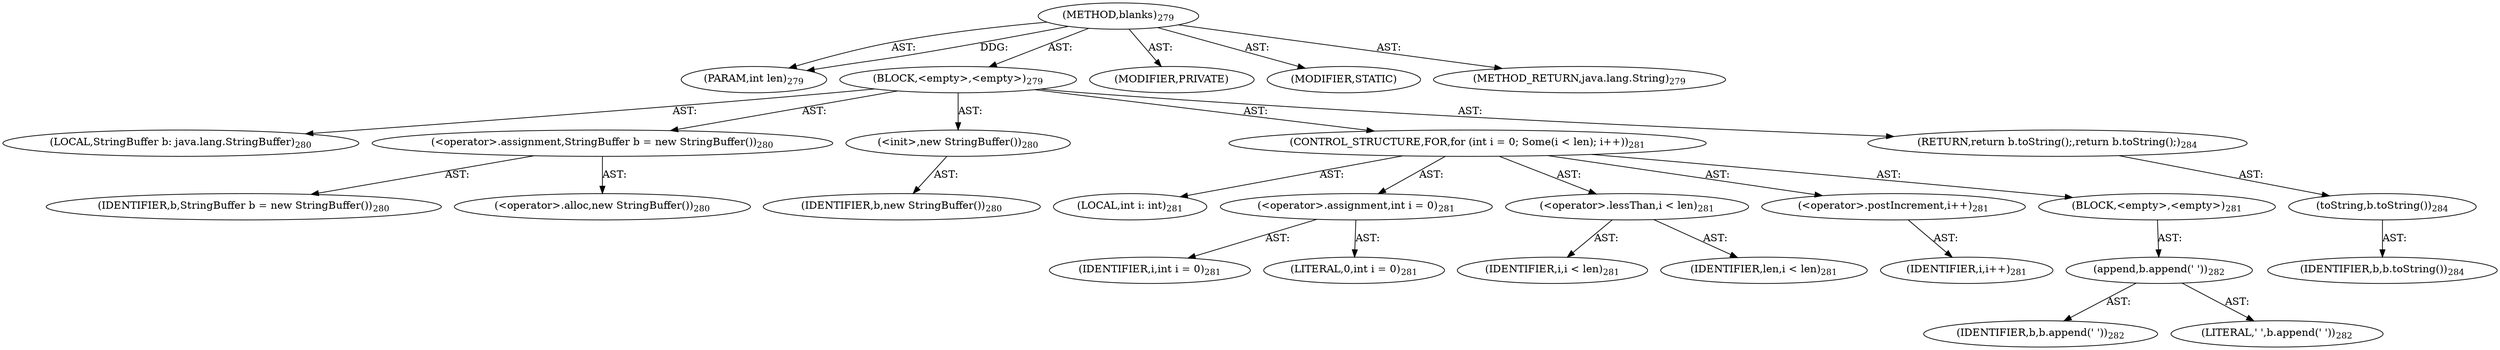digraph "blanks" {  
"111669149704" [label = <(METHOD,blanks)<SUB>279</SUB>> ]
"115964117014" [label = <(PARAM,int len)<SUB>279</SUB>> ]
"25769803803" [label = <(BLOCK,&lt;empty&gt;,&lt;empty&gt;)<SUB>279</SUB>> ]
"94489280531" [label = <(LOCAL,StringBuffer b: java.lang.StringBuffer)<SUB>280</SUB>> ]
"30064771211" [label = <(&lt;operator&gt;.assignment,StringBuffer b = new StringBuffer())<SUB>280</SUB>> ]
"68719476877" [label = <(IDENTIFIER,b,StringBuffer b = new StringBuffer())<SUB>280</SUB>> ]
"30064771212" [label = <(&lt;operator&gt;.alloc,new StringBuffer())<SUB>280</SUB>> ]
"30064771213" [label = <(&lt;init&gt;,new StringBuffer())<SUB>280</SUB>> ]
"68719476878" [label = <(IDENTIFIER,b,new StringBuffer())<SUB>280</SUB>> ]
"47244640271" [label = <(CONTROL_STRUCTURE,FOR,for (int i = 0; Some(i &lt; len); i++))<SUB>281</SUB>> ]
"94489280532" [label = <(LOCAL,int i: int)<SUB>281</SUB>> ]
"30064771214" [label = <(&lt;operator&gt;.assignment,int i = 0)<SUB>281</SUB>> ]
"68719476879" [label = <(IDENTIFIER,i,int i = 0)<SUB>281</SUB>> ]
"90194313242" [label = <(LITERAL,0,int i = 0)<SUB>281</SUB>> ]
"30064771215" [label = <(&lt;operator&gt;.lessThan,i &lt; len)<SUB>281</SUB>> ]
"68719476880" [label = <(IDENTIFIER,i,i &lt; len)<SUB>281</SUB>> ]
"68719476881" [label = <(IDENTIFIER,len,i &lt; len)<SUB>281</SUB>> ]
"30064771216" [label = <(&lt;operator&gt;.postIncrement,i++)<SUB>281</SUB>> ]
"68719476882" [label = <(IDENTIFIER,i,i++)<SUB>281</SUB>> ]
"25769803804" [label = <(BLOCK,&lt;empty&gt;,&lt;empty&gt;)<SUB>281</SUB>> ]
"30064771217" [label = <(append,b.append(' '))<SUB>282</SUB>> ]
"68719476883" [label = <(IDENTIFIER,b,b.append(' '))<SUB>282</SUB>> ]
"90194313243" [label = <(LITERAL,' ',b.append(' '))<SUB>282</SUB>> ]
"146028888067" [label = <(RETURN,return b.toString();,return b.toString();)<SUB>284</SUB>> ]
"30064771218" [label = <(toString,b.toString())<SUB>284</SUB>> ]
"68719476884" [label = <(IDENTIFIER,b,b.toString())<SUB>284</SUB>> ]
"133143986197" [label = <(MODIFIER,PRIVATE)> ]
"133143986198" [label = <(MODIFIER,STATIC)> ]
"128849018888" [label = <(METHOD_RETURN,java.lang.String)<SUB>279</SUB>> ]
  "111669149704" -> "115964117014"  [ label = "AST: "] 
  "111669149704" -> "25769803803"  [ label = "AST: "] 
  "111669149704" -> "133143986197"  [ label = "AST: "] 
  "111669149704" -> "133143986198"  [ label = "AST: "] 
  "111669149704" -> "128849018888"  [ label = "AST: "] 
  "25769803803" -> "94489280531"  [ label = "AST: "] 
  "25769803803" -> "30064771211"  [ label = "AST: "] 
  "25769803803" -> "30064771213"  [ label = "AST: "] 
  "25769803803" -> "47244640271"  [ label = "AST: "] 
  "25769803803" -> "146028888067"  [ label = "AST: "] 
  "30064771211" -> "68719476877"  [ label = "AST: "] 
  "30064771211" -> "30064771212"  [ label = "AST: "] 
  "30064771213" -> "68719476878"  [ label = "AST: "] 
  "47244640271" -> "94489280532"  [ label = "AST: "] 
  "47244640271" -> "30064771214"  [ label = "AST: "] 
  "47244640271" -> "30064771215"  [ label = "AST: "] 
  "47244640271" -> "30064771216"  [ label = "AST: "] 
  "47244640271" -> "25769803804"  [ label = "AST: "] 
  "30064771214" -> "68719476879"  [ label = "AST: "] 
  "30064771214" -> "90194313242"  [ label = "AST: "] 
  "30064771215" -> "68719476880"  [ label = "AST: "] 
  "30064771215" -> "68719476881"  [ label = "AST: "] 
  "30064771216" -> "68719476882"  [ label = "AST: "] 
  "25769803804" -> "30064771217"  [ label = "AST: "] 
  "30064771217" -> "68719476883"  [ label = "AST: "] 
  "30064771217" -> "90194313243"  [ label = "AST: "] 
  "146028888067" -> "30064771218"  [ label = "AST: "] 
  "30064771218" -> "68719476884"  [ label = "AST: "] 
  "111669149704" -> "115964117014"  [ label = "DDG: "] 
}
